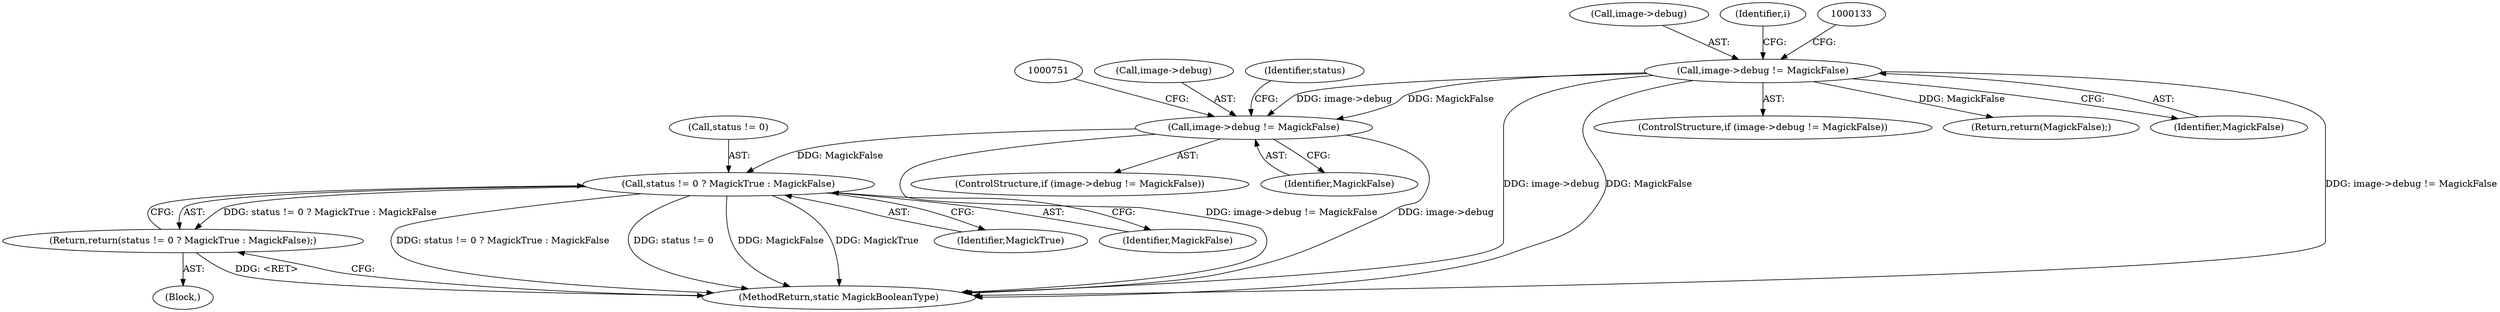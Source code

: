digraph "0_ImageMagick_726812fa2fa7ce16bcf58f6e115f65427a1c0950_0@pointer" {
"1000745" [label="(Call,image->debug != MagickFalse)"];
"1000127" [label="(Call,image->debug != MagickFalse)"];
"1000757" [label="(Call,status != 0 ? MagickTrue : MagickFalse)"];
"1000756" [label="(Return,return(status != 0 ? MagickTrue : MagickFalse);)"];
"1000744" [label="(ControlStructure,if (image->debug != MagickFalse))"];
"1000126" [label="(ControlStructure,if (image->debug != MagickFalse))"];
"1000177" [label="(Return,return(MagickFalse);)"];
"1000758" [label="(Call,status != 0)"];
"1000749" [label="(Identifier,MagickFalse)"];
"1000105" [label="(Block,)"];
"1000128" [label="(Call,image->debug)"];
"1000140" [label="(Identifier,i)"];
"1000127" [label="(Call,image->debug != MagickFalse)"];
"1000763" [label="(MethodReturn,static MagickBooleanType)"];
"1000746" [label="(Call,image->debug)"];
"1000756" [label="(Return,return(status != 0 ? MagickTrue : MagickFalse);)"];
"1000759" [label="(Identifier,status)"];
"1000757" [label="(Call,status != 0 ? MagickTrue : MagickFalse)"];
"1000131" [label="(Identifier,MagickFalse)"];
"1000761" [label="(Identifier,MagickTrue)"];
"1000745" [label="(Call,image->debug != MagickFalse)"];
"1000762" [label="(Identifier,MagickFalse)"];
"1000745" -> "1000744"  [label="AST: "];
"1000745" -> "1000749"  [label="CFG: "];
"1000746" -> "1000745"  [label="AST: "];
"1000749" -> "1000745"  [label="AST: "];
"1000751" -> "1000745"  [label="CFG: "];
"1000759" -> "1000745"  [label="CFG: "];
"1000745" -> "1000763"  [label="DDG: image->debug != MagickFalse"];
"1000745" -> "1000763"  [label="DDG: image->debug"];
"1000127" -> "1000745"  [label="DDG: image->debug"];
"1000127" -> "1000745"  [label="DDG: MagickFalse"];
"1000745" -> "1000757"  [label="DDG: MagickFalse"];
"1000127" -> "1000126"  [label="AST: "];
"1000127" -> "1000131"  [label="CFG: "];
"1000128" -> "1000127"  [label="AST: "];
"1000131" -> "1000127"  [label="AST: "];
"1000133" -> "1000127"  [label="CFG: "];
"1000140" -> "1000127"  [label="CFG: "];
"1000127" -> "1000763"  [label="DDG: image->debug != MagickFalse"];
"1000127" -> "1000763"  [label="DDG: image->debug"];
"1000127" -> "1000763"  [label="DDG: MagickFalse"];
"1000127" -> "1000177"  [label="DDG: MagickFalse"];
"1000757" -> "1000756"  [label="AST: "];
"1000757" -> "1000761"  [label="CFG: "];
"1000757" -> "1000762"  [label="CFG: "];
"1000758" -> "1000757"  [label="AST: "];
"1000761" -> "1000757"  [label="AST: "];
"1000762" -> "1000757"  [label="AST: "];
"1000756" -> "1000757"  [label="CFG: "];
"1000757" -> "1000763"  [label="DDG: status != 0 ? MagickTrue : MagickFalse"];
"1000757" -> "1000763"  [label="DDG: status != 0"];
"1000757" -> "1000763"  [label="DDG: MagickFalse"];
"1000757" -> "1000763"  [label="DDG: MagickTrue"];
"1000757" -> "1000756"  [label="DDG: status != 0 ? MagickTrue : MagickFalse"];
"1000756" -> "1000105"  [label="AST: "];
"1000763" -> "1000756"  [label="CFG: "];
"1000756" -> "1000763"  [label="DDG: <RET>"];
}
